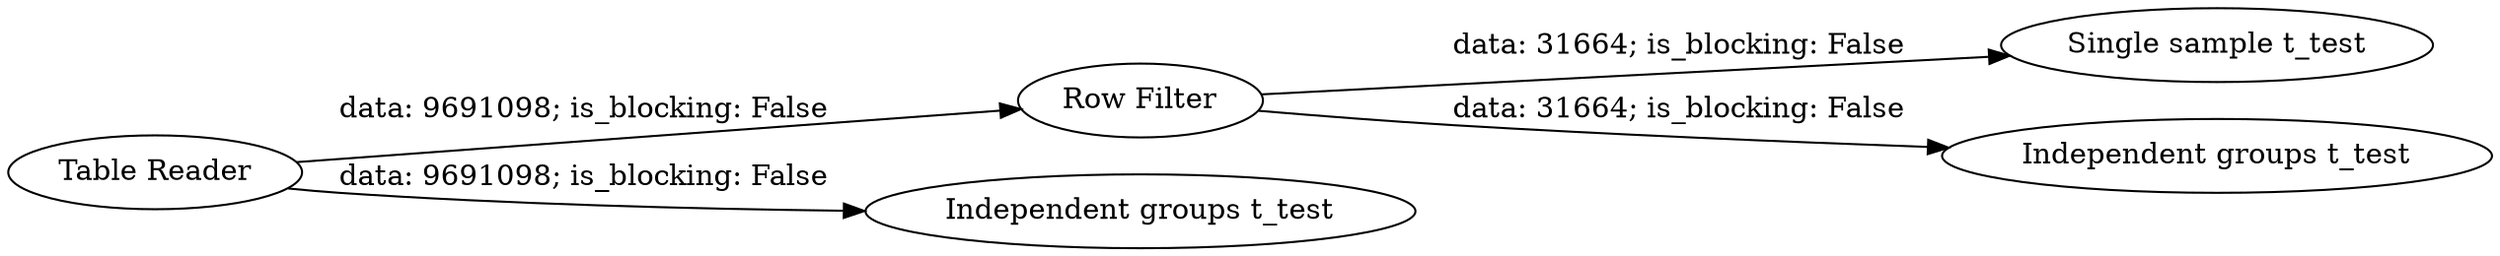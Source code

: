 digraph {
	"4419117343216273100_15" [label="Row Filter"]
	"4419117343216273100_18" [label="Table Reader"]
	"4419117343216273100_16" [label="Independent groups t_test"]
	"4419117343216273100_14" [label="Single sample t_test"]
	"4419117343216273100_17" [label="Independent groups t_test"]
	"4419117343216273100_18" -> "4419117343216273100_15" [label="data: 9691098; is_blocking: False"]
	"4419117343216273100_18" -> "4419117343216273100_16" [label="data: 9691098; is_blocking: False"]
	"4419117343216273100_15" -> "4419117343216273100_14" [label="data: 31664; is_blocking: False"]
	"4419117343216273100_15" -> "4419117343216273100_17" [label="data: 31664; is_blocking: False"]
	rankdir=LR
}
